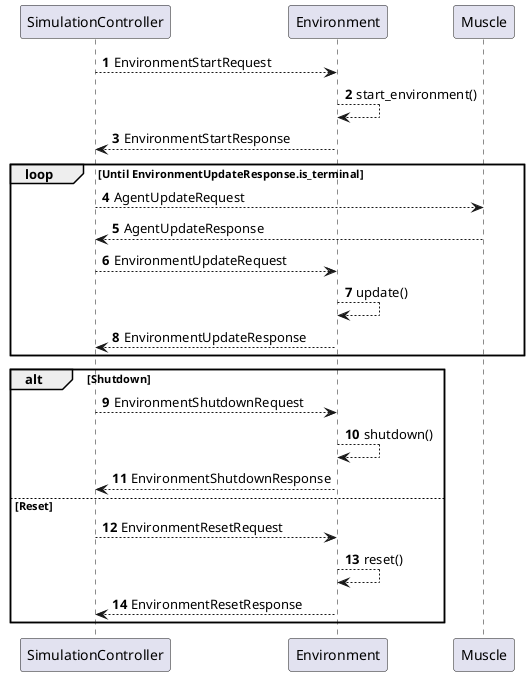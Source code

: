 @startuml
'https://plantuml.com/sequence-diagram

autonumber

SimulationController --> Environment: EnvironmentStartRequest
Environment --> Environment: start_environment()
Environment --> SimulationController: EnvironmentStartResponse

loop Until EnvironmentUpdateResponse.is_terminal
    SimulationController --> Muscle: AgentUpdateRequest
    Muscle --> SimulationController: AgentUpdateResponse
    SimulationController --> Environment: EnvironmentUpdateRequest
    Environment --> Environment: update()
    Environment --> SimulationController: EnvironmentUpdateResponse
end

alt Shutdown
    SimulationController --> Environment: EnvironmentShutdownRequest
    Environment --> Environment: shutdown()
    Environment --> SimulationController: EnvironmentShutdownResponse
else Reset
    SimulationController --> Environment: EnvironmentResetRequest
    Environment --> Environment: reset()
    Environment --> SimulationController: EnvironmentResetResponse
end

@enduml